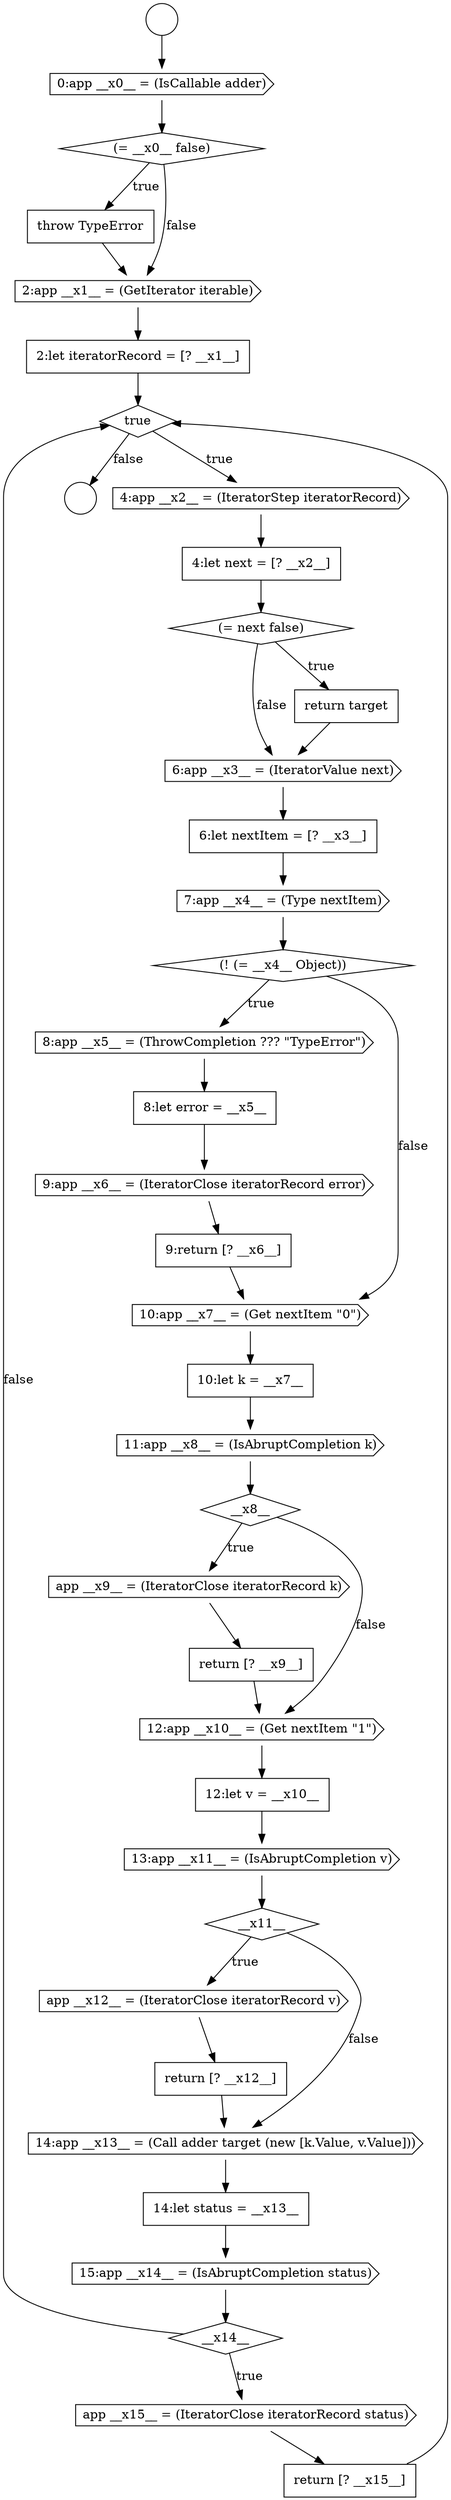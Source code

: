digraph {
  node15767 [shape=diamond, label=<<font color="black">(= __x0__ false)</font>> color="black" fillcolor="white" style=filled]
  node15791 [shape=none, margin=0, label=<<font color="black">
    <table border="0" cellborder="1" cellspacing="0" cellpadding="10">
      <tr><td align="left">12:let v = __x10__</td></tr>
    </table>
  </font>> color="black" fillcolor="white" style=filled]
  node15776 [shape=cds, label=<<font color="black">6:app __x3__ = (IteratorValue next)</font>> color="black" fillcolor="white" style=filled]
  node15787 [shape=diamond, label=<<font color="black">__x8__</font>> color="black" fillcolor="white" style=filled]
  node15792 [shape=cds, label=<<font color="black">13:app __x11__ = (IsAbruptCompletion v)</font>> color="black" fillcolor="white" style=filled]
  node15788 [shape=cds, label=<<font color="black">app __x9__ = (IteratorClose iteratorRecord k)</font>> color="black" fillcolor="white" style=filled]
  node15783 [shape=none, margin=0, label=<<font color="black">
    <table border="0" cellborder="1" cellspacing="0" cellpadding="10">
      <tr><td align="left">9:return [? __x6__]</td></tr>
    </table>
  </font>> color="black" fillcolor="white" style=filled]
  node15782 [shape=cds, label=<<font color="black">9:app __x6__ = (IteratorClose iteratorRecord error)</font>> color="black" fillcolor="white" style=filled]
  node15797 [shape=none, margin=0, label=<<font color="black">
    <table border="0" cellborder="1" cellspacing="0" cellpadding="10">
      <tr><td align="left">14:let status = __x13__</td></tr>
    </table>
  </font>> color="black" fillcolor="white" style=filled]
  node15785 [shape=none, margin=0, label=<<font color="black">
    <table border="0" cellborder="1" cellspacing="0" cellpadding="10">
      <tr><td align="left">10:let k = __x7__</td></tr>
    </table>
  </font>> color="black" fillcolor="white" style=filled]
  node15790 [shape=cds, label=<<font color="black">12:app __x10__ = (Get nextItem &quot;1&quot;)</font>> color="black" fillcolor="white" style=filled]
  node15786 [shape=cds, label=<<font color="black">11:app __x8__ = (IsAbruptCompletion k)</font>> color="black" fillcolor="white" style=filled]
  node15780 [shape=cds, label=<<font color="black">8:app __x5__ = (ThrowCompletion ??? &quot;TypeError&quot;)</font>> color="black" fillcolor="white" style=filled]
  node15770 [shape=none, margin=0, label=<<font color="black">
    <table border="0" cellborder="1" cellspacing="0" cellpadding="10">
      <tr><td align="left">2:let iteratorRecord = [? __x1__]</td></tr>
    </table>
  </font>> color="black" fillcolor="white" style=filled]
  node15795 [shape=none, margin=0, label=<<font color="black">
    <table border="0" cellborder="1" cellspacing="0" cellpadding="10">
      <tr><td align="left">return [? __x12__]</td></tr>
    </table>
  </font>> color="black" fillcolor="white" style=filled]
  node15784 [shape=cds, label=<<font color="black">10:app __x7__ = (Get nextItem &quot;0&quot;)</font>> color="black" fillcolor="white" style=filled]
  node15799 [shape=diamond, label=<<font color="black">__x14__</font>> color="black" fillcolor="white" style=filled]
  node15774 [shape=diamond, label=<<font color="black">(= next false)</font>> color="black" fillcolor="white" style=filled]
  node15779 [shape=diamond, label=<<font color="black">(! (= __x4__ Object))</font>> color="black" fillcolor="white" style=filled]
  node15766 [shape=cds, label=<<font color="black">0:app __x0__ = (IsCallable adder)</font>> color="black" fillcolor="white" style=filled]
  node15794 [shape=cds, label=<<font color="black">app __x12__ = (IteratorClose iteratorRecord v)</font>> color="black" fillcolor="white" style=filled]
  node15771 [shape=diamond, label=<<font color="black">true</font>> color="black" fillcolor="white" style=filled]
  node15798 [shape=cds, label=<<font color="black">15:app __x14__ = (IsAbruptCompletion status)</font>> color="black" fillcolor="white" style=filled]
  node15793 [shape=diamond, label=<<font color="black">__x11__</font>> color="black" fillcolor="white" style=filled]
  node15765 [shape=circle label=" " color="black" fillcolor="white" style=filled]
  node15789 [shape=none, margin=0, label=<<font color="black">
    <table border="0" cellborder="1" cellspacing="0" cellpadding="10">
      <tr><td align="left">return [? __x9__]</td></tr>
    </table>
  </font>> color="black" fillcolor="white" style=filled]
  node15772 [shape=cds, label=<<font color="black">4:app __x2__ = (IteratorStep iteratorRecord)</font>> color="black" fillcolor="white" style=filled]
  node15778 [shape=cds, label=<<font color="black">7:app __x4__ = (Type nextItem)</font>> color="black" fillcolor="white" style=filled]
  node15768 [shape=none, margin=0, label=<<font color="black">
    <table border="0" cellborder="1" cellspacing="0" cellpadding="10">
      <tr><td align="left">throw TypeError</td></tr>
    </table>
  </font>> color="black" fillcolor="white" style=filled]
  node15796 [shape=cds, label=<<font color="black">14:app __x13__ = (Call adder target (new [k.Value, v.Value]))</font>> color="black" fillcolor="white" style=filled]
  node15777 [shape=none, margin=0, label=<<font color="black">
    <table border="0" cellborder="1" cellspacing="0" cellpadding="10">
      <tr><td align="left">6:let nextItem = [? __x3__]</td></tr>
    </table>
  </font>> color="black" fillcolor="white" style=filled]
  node15775 [shape=none, margin=0, label=<<font color="black">
    <table border="0" cellborder="1" cellspacing="0" cellpadding="10">
      <tr><td align="left">return target</td></tr>
    </table>
  </font>> color="black" fillcolor="white" style=filled]
  node15781 [shape=none, margin=0, label=<<font color="black">
    <table border="0" cellborder="1" cellspacing="0" cellpadding="10">
      <tr><td align="left">8:let error = __x5__</td></tr>
    </table>
  </font>> color="black" fillcolor="white" style=filled]
  node15773 [shape=none, margin=0, label=<<font color="black">
    <table border="0" cellborder="1" cellspacing="0" cellpadding="10">
      <tr><td align="left">4:let next = [? __x2__]</td></tr>
    </table>
  </font>> color="black" fillcolor="white" style=filled]
  node15764 [shape=circle label=" " color="black" fillcolor="white" style=filled]
  node15801 [shape=none, margin=0, label=<<font color="black">
    <table border="0" cellborder="1" cellspacing="0" cellpadding="10">
      <tr><td align="left">return [? __x15__]</td></tr>
    </table>
  </font>> color="black" fillcolor="white" style=filled]
  node15800 [shape=cds, label=<<font color="black">app __x15__ = (IteratorClose iteratorRecord status)</font>> color="black" fillcolor="white" style=filled]
  node15769 [shape=cds, label=<<font color="black">2:app __x1__ = (GetIterator iterable)</font>> color="black" fillcolor="white" style=filled]
  node15800 -> node15801 [ color="black"]
  node15788 -> node15789 [ color="black"]
  node15786 -> node15787 [ color="black"]
  node15778 -> node15779 [ color="black"]
  node15777 -> node15778 [ color="black"]
  node15772 -> node15773 [ color="black"]
  node15769 -> node15770 [ color="black"]
  node15793 -> node15794 [label=<<font color="black">true</font>> color="black"]
  node15793 -> node15796 [label=<<font color="black">false</font>> color="black"]
  node15770 -> node15771 [ color="black"]
  node15781 -> node15782 [ color="black"]
  node15766 -> node15767 [ color="black"]
  node15775 -> node15776 [ color="black"]
  node15783 -> node15784 [ color="black"]
  node15794 -> node15795 [ color="black"]
  node15764 -> node15766 [ color="black"]
  node15790 -> node15791 [ color="black"]
  node15795 -> node15796 [ color="black"]
  node15784 -> node15785 [ color="black"]
  node15767 -> node15768 [label=<<font color="black">true</font>> color="black"]
  node15767 -> node15769 [label=<<font color="black">false</font>> color="black"]
  node15789 -> node15790 [ color="black"]
  node15801 -> node15771 [ color="black"]
  node15787 -> node15788 [label=<<font color="black">true</font>> color="black"]
  node15787 -> node15790 [label=<<font color="black">false</font>> color="black"]
  node15773 -> node15774 [ color="black"]
  node15780 -> node15781 [ color="black"]
  node15792 -> node15793 [ color="black"]
  node15768 -> node15769 [ color="black"]
  node15771 -> node15772 [label=<<font color="black">true</font>> color="black"]
  node15771 -> node15765 [label=<<font color="black">false</font>> color="black"]
  node15782 -> node15783 [ color="black"]
  node15779 -> node15780 [label=<<font color="black">true</font>> color="black"]
  node15779 -> node15784 [label=<<font color="black">false</font>> color="black"]
  node15796 -> node15797 [ color="black"]
  node15798 -> node15799 [ color="black"]
  node15799 -> node15800 [label=<<font color="black">true</font>> color="black"]
  node15799 -> node15771 [label=<<font color="black">false</font>> color="black"]
  node15774 -> node15775 [label=<<font color="black">true</font>> color="black"]
  node15774 -> node15776 [label=<<font color="black">false</font>> color="black"]
  node15791 -> node15792 [ color="black"]
  node15785 -> node15786 [ color="black"]
  node15797 -> node15798 [ color="black"]
  node15776 -> node15777 [ color="black"]
}
